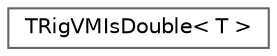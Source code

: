 digraph "Graphical Class Hierarchy"
{
 // INTERACTIVE_SVG=YES
 // LATEX_PDF_SIZE
  bgcolor="transparent";
  edge [fontname=Helvetica,fontsize=10,labelfontname=Helvetica,labelfontsize=10];
  node [fontname=Helvetica,fontsize=10,shape=box,height=0.2,width=0.4];
  rankdir="LR";
  Node0 [id="Node000000",label="TRigVMIsDouble\< T \>",height=0.2,width=0.4,color="grey40", fillcolor="white", style="filled",URL="$d0/d7e/structTRigVMIsDouble.html",tooltip=" "];
}
